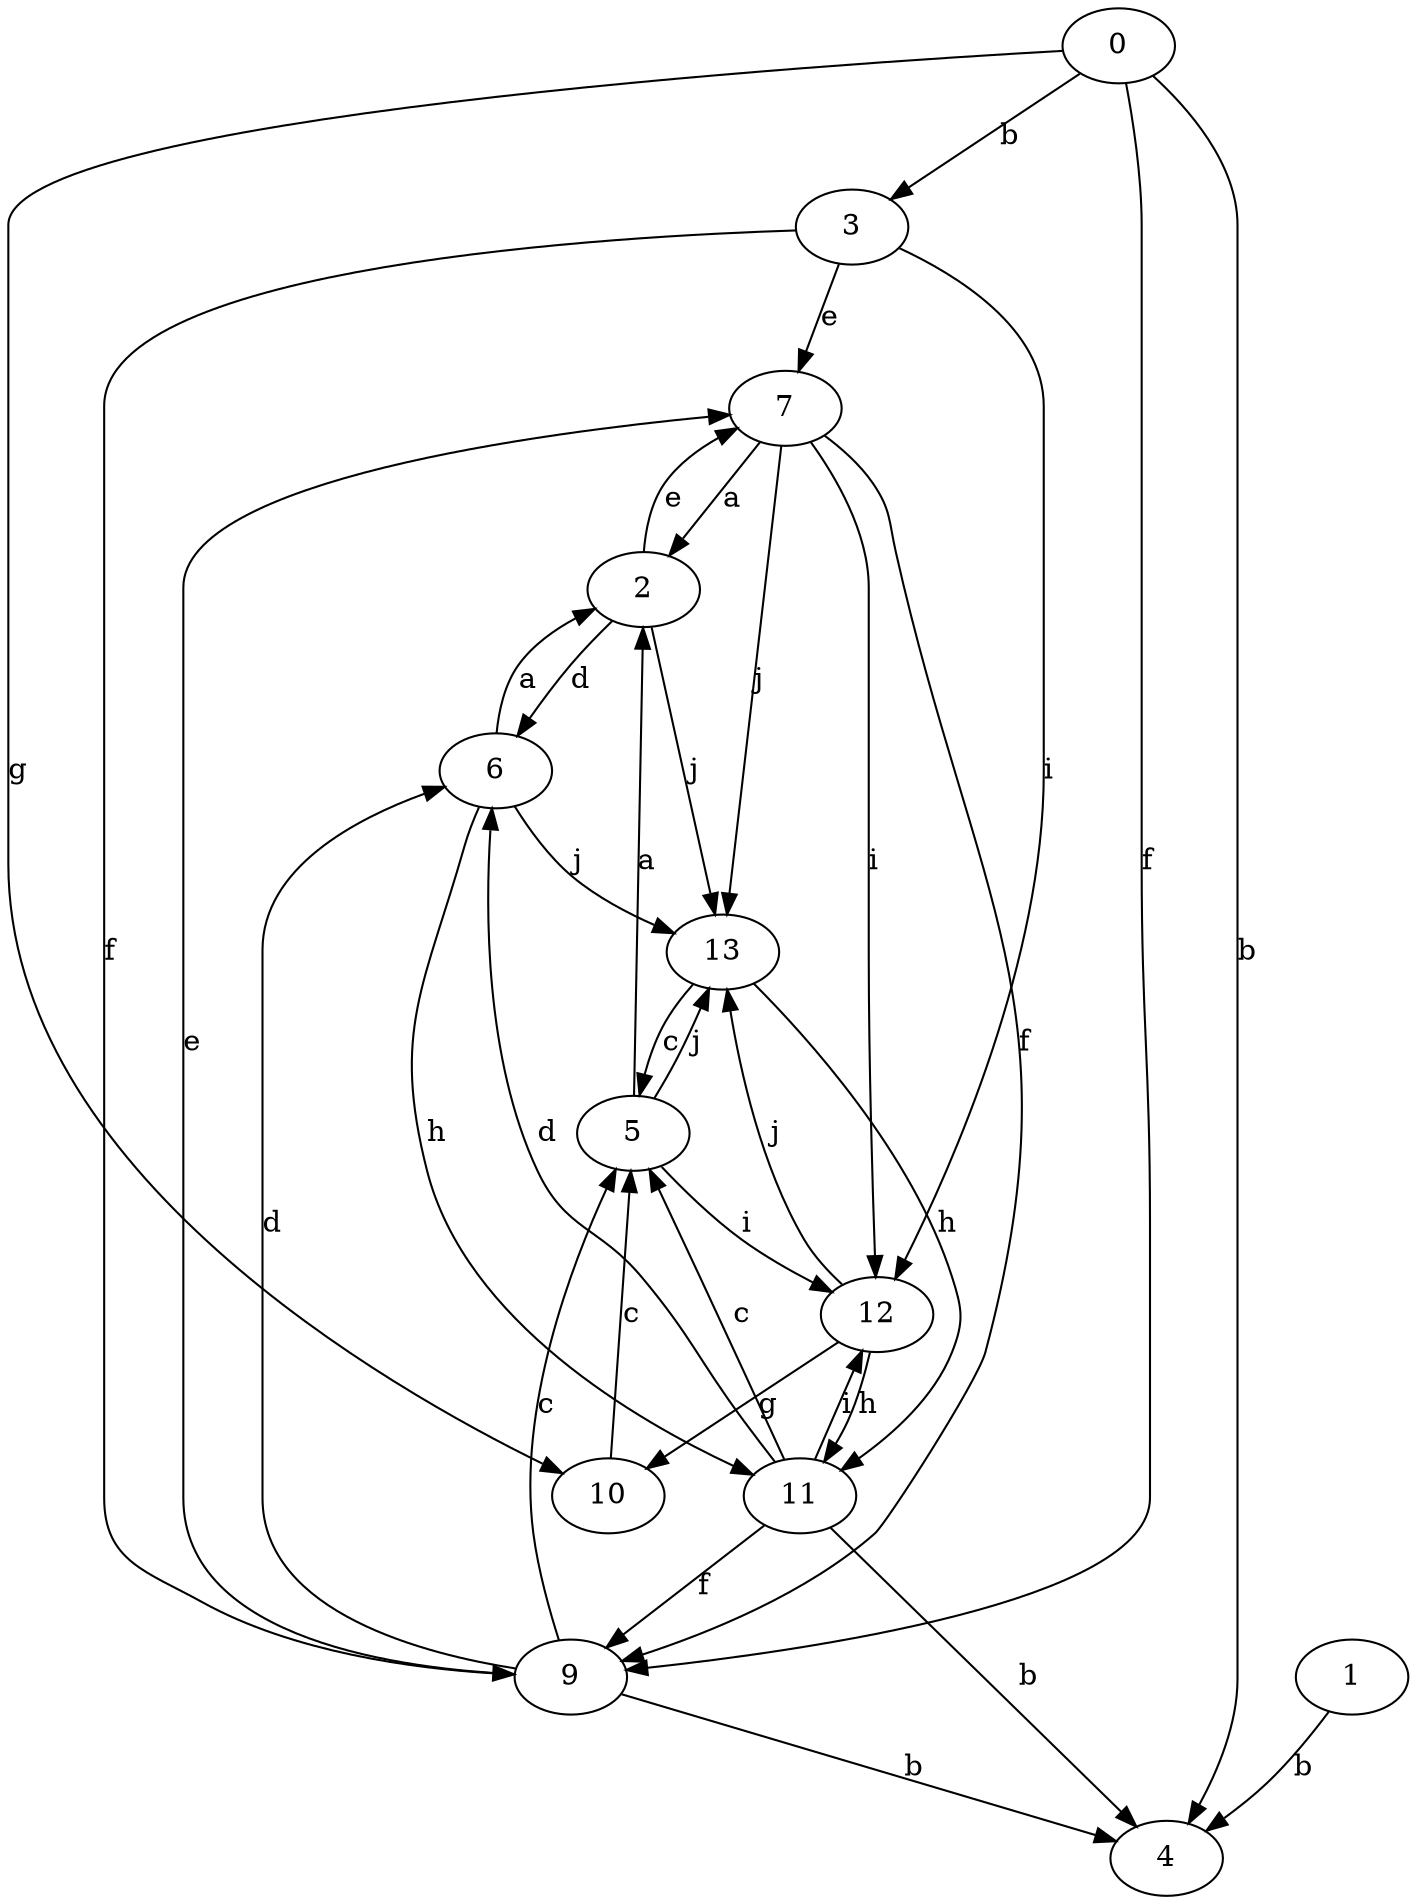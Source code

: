 strict digraph  {
0;
1;
2;
3;
4;
5;
6;
7;
9;
10;
11;
12;
13;
0 -> 3  [label=b];
0 -> 4  [label=b];
0 -> 9  [label=f];
0 -> 10  [label=g];
1 -> 4  [label=b];
2 -> 6  [label=d];
2 -> 7  [label=e];
2 -> 13  [label=j];
3 -> 7  [label=e];
3 -> 9  [label=f];
3 -> 12  [label=i];
5 -> 2  [label=a];
5 -> 12  [label=i];
5 -> 13  [label=j];
6 -> 2  [label=a];
6 -> 11  [label=h];
6 -> 13  [label=j];
7 -> 2  [label=a];
7 -> 9  [label=f];
7 -> 12  [label=i];
7 -> 13  [label=j];
9 -> 4  [label=b];
9 -> 5  [label=c];
9 -> 6  [label=d];
9 -> 7  [label=e];
10 -> 5  [label=c];
11 -> 4  [label=b];
11 -> 5  [label=c];
11 -> 6  [label=d];
11 -> 9  [label=f];
11 -> 12  [label=i];
12 -> 10  [label=g];
12 -> 11  [label=h];
12 -> 13  [label=j];
13 -> 5  [label=c];
13 -> 11  [label=h];
}
